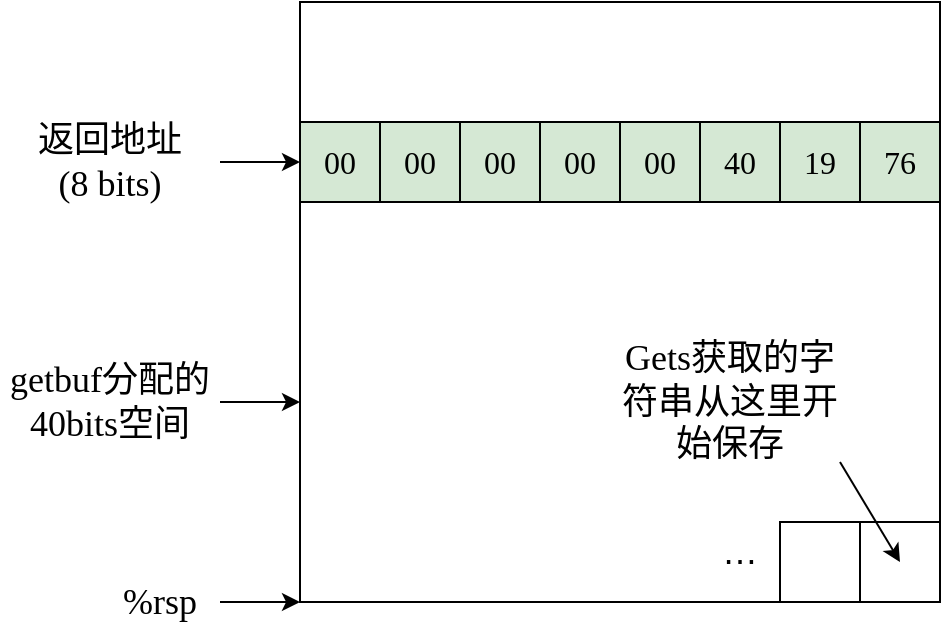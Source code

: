 <mxfile>
    <diagram id="Xdzq0T5rtHVKRT2HmKXS" name="第 1 页">
        <mxGraphModel dx="906" dy="659" grid="1" gridSize="10" guides="1" tooltips="1" connect="1" arrows="1" fold="1" page="1" pageScale="1" pageWidth="827" pageHeight="1169" math="0" shadow="0">
            <root>
                <mxCell id="0"/>
                <mxCell id="1" parent="0"/>
                <mxCell id="4" value="" style="rounded=0;whiteSpace=wrap;html=1;fontSize=16;" parent="1" vertex="1">
                    <mxGeometry x="320" y="160" width="320" height="200" as="geometry"/>
                </mxCell>
                <mxCell id="30" value="" style="rounded=0;whiteSpace=wrap;html=1;fontSize=18;labelBackgroundColor=none;labelBorderColor=none;" parent="1" vertex="1">
                    <mxGeometry x="560" y="320" width="40" height="40" as="geometry"/>
                </mxCell>
                <mxCell id="2" value="" style="rounded=0;whiteSpace=wrap;html=1;" parent="1" vertex="1">
                    <mxGeometry x="320" y="60" width="320" height="60" as="geometry"/>
                </mxCell>
                <mxCell id="3" value="&lt;div style=&quot;color: rgb(59, 59, 59); background-color: rgb(255, 255, 255); font-family: Consolas, &amp;quot;Courier New&amp;quot;, monospace; font-size: 16px; line-height: 22px;&quot;&gt;&lt;br&gt;&lt;/div&gt;" style="rounded=0;whiteSpace=wrap;html=1;" parent="1" vertex="1">
                    <mxGeometry x="320" y="120" width="320" height="40" as="geometry"/>
                </mxCell>
                <mxCell id="6" value="" style="edgeStyle=none;html=1;fontSize=18;" parent="1" source="5" target="4" edge="1">
                    <mxGeometry relative="1" as="geometry"/>
                </mxCell>
                <mxCell id="5" value="&lt;font face=&quot;JetBrains Mono&quot;&gt;getbuf&lt;/font&gt;分配的40bits空间" style="text;html=1;strokeColor=none;fillColor=none;align=center;verticalAlign=middle;whiteSpace=wrap;rounded=0;fontSize=18;fontFamily=思源黑体;" parent="1" vertex="1">
                    <mxGeometry x="170" y="245" width="110" height="30" as="geometry"/>
                </mxCell>
                <mxCell id="13" style="edgeStyle=none;html=1;exitX=1;exitY=0.5;exitDx=0;exitDy=0;entryX=0;entryY=0.5;entryDx=0;entryDy=0;fontSize=18;" parent="1" source="10" target="3" edge="1">
                    <mxGeometry relative="1" as="geometry"/>
                </mxCell>
                <mxCell id="10" value="返回地址&lt;br&gt;(8 bits)" style="text;html=1;strokeColor=none;fillColor=none;align=center;verticalAlign=middle;whiteSpace=wrap;rounded=0;fontSize=18;fontFamily=思源黑体;" parent="1" vertex="1">
                    <mxGeometry x="170" y="125" width="110" height="30" as="geometry"/>
                </mxCell>
                <mxCell id="16" style="edgeStyle=none;html=1;exitX=1;exitY=0.5;exitDx=0;exitDy=0;entryX=0;entryY=1;entryDx=0;entryDy=0;fontSize=18;" parent="1" source="15" target="4" edge="1">
                    <mxGeometry relative="1" as="geometry"/>
                </mxCell>
                <mxCell id="15" value="&lt;font&gt;%rsp&lt;/font&gt;" style="text;html=1;strokeColor=none;fillColor=none;align=center;verticalAlign=middle;whiteSpace=wrap;rounded=0;fontSize=18;fontFamily=JetBrains Mono;" parent="1" vertex="1">
                    <mxGeometry x="220" y="340" width="60" height="40" as="geometry"/>
                </mxCell>
                <mxCell id="17" value="&lt;span style=&quot;color: rgb(59, 59, 59); font-family: Consolas, &amp;quot;Courier New&amp;quot;, monospace; font-size: 16px; background-color: rgb(255, 255, 255);&quot;&gt;00&lt;/span&gt;" style="rounded=0;whiteSpace=wrap;html=1;fontSize=18;" parent="1" vertex="1">
                    <mxGeometry x="320" y="120" width="40" height="40" as="geometry"/>
                </mxCell>
                <mxCell id="18" value="&lt;span style=&quot;color: rgb(59, 59, 59); font-family: Consolas, &amp;quot;Courier New&amp;quot;, monospace; font-size: 16px; background-color: rgb(255, 255, 255);&quot;&gt;00&lt;/span&gt;" style="rounded=0;whiteSpace=wrap;html=1;fontSize=18;" parent="1" vertex="1">
                    <mxGeometry x="360" y="120" width="40" height="40" as="geometry"/>
                </mxCell>
                <mxCell id="19" value="&lt;span style=&quot;font-size: 16px;&quot;&gt;00&lt;/span&gt;" style="rounded=0;whiteSpace=wrap;html=1;fontSize=18;fillColor=#d5e8d4;strokeColor=#000000;fontColor=default;labelBackgroundColor=none;labelBorderColor=none;fontFamily=JetBrains Mono;" parent="1" vertex="1">
                    <mxGeometry x="400" y="120" width="40" height="40" as="geometry"/>
                </mxCell>
                <mxCell id="20" value="&lt;span style=&quot;font-size: 16px;&quot;&gt;00&lt;/span&gt;" style="rounded=0;whiteSpace=wrap;html=1;fontSize=18;fillColor=#d5e8d4;strokeColor=#000000;fontColor=default;labelBackgroundColor=none;labelBorderColor=none;fontFamily=JetBrains Mono;" parent="1" vertex="1">
                    <mxGeometry x="440" y="120" width="40" height="40" as="geometry"/>
                </mxCell>
                <mxCell id="21" value="&lt;font&gt;&lt;span style=&quot;font-size: 16px;&quot;&gt;00&lt;/span&gt;&lt;/font&gt;" style="rounded=0;whiteSpace=wrap;html=1;fontSize=18;fillColor=#d5e8d4;strokeColor=#000000;fontColor=default;labelBackgroundColor=none;labelBorderColor=none;fontFamily=JetBrains Mono;" parent="1" vertex="1">
                    <mxGeometry x="480" y="120" width="40" height="40" as="geometry"/>
                </mxCell>
                <mxCell id="22" value="&lt;font&gt;&lt;span style=&quot;font-size: 16px;&quot;&gt;40&lt;/span&gt;&lt;/font&gt;" style="rounded=0;whiteSpace=wrap;html=1;fontSize=18;fillColor=#d5e8d4;strokeColor=#000000;fontColor=default;labelBackgroundColor=none;labelBorderColor=none;fontFamily=JetBrains Mono;" parent="1" vertex="1">
                    <mxGeometry x="520" y="120" width="40" height="40" as="geometry"/>
                </mxCell>
                <mxCell id="23" value="&lt;font&gt;&lt;span style=&quot;font-size: 16px;&quot;&gt;19&lt;/span&gt;&lt;/font&gt;" style="rounded=0;whiteSpace=wrap;html=1;fontSize=18;fillColor=#d5e8d4;strokeColor=#000000;fontColor=default;labelBackgroundColor=none;labelBorderColor=none;fontFamily=JetBrains Mono;" parent="1" vertex="1">
                    <mxGeometry x="560" y="120" width="40" height="40" as="geometry"/>
                </mxCell>
                <mxCell id="24" value="&lt;span style=&quot;font-size: 16px;&quot;&gt;76&lt;/span&gt;" style="rounded=0;whiteSpace=wrap;html=1;fontSize=18;fillColor=#d5e8d4;strokeColor=#000000;fontColor=default;labelBackgroundColor=none;labelBorderColor=none;fontFamily=JetBrains Mono;" parent="1" vertex="1">
                    <mxGeometry x="600" y="120" width="40" height="40" as="geometry"/>
                </mxCell>
                <mxCell id="25" value="&lt;span style=&quot;font-size: 16px;&quot;&gt;00&lt;/span&gt;" style="rounded=0;whiteSpace=wrap;html=1;fontSize=18;fillColor=#d5e8d4;strokeColor=#000000;fontColor=default;labelBackgroundColor=none;labelBorderColor=none;fontFamily=JetBrains Mono;" parent="1" vertex="1">
                    <mxGeometry x="320" y="120" width="40" height="40" as="geometry"/>
                </mxCell>
                <mxCell id="26" value="&lt;span style=&quot;font-size: 16px;&quot;&gt;00&lt;/span&gt;" style="rounded=0;whiteSpace=wrap;html=1;fontSize=18;fillColor=#d5e8d4;strokeColor=#000000;fontColor=default;labelBackgroundColor=none;labelBorderColor=none;fontFamily=JetBrains Mono;" parent="1" vertex="1">
                    <mxGeometry x="360" y="120" width="40" height="40" as="geometry"/>
                </mxCell>
                <mxCell id="27" value="" style="rounded=0;whiteSpace=wrap;html=1;fontSize=18;labelBackgroundColor=none;labelBorderColor=none;" parent="1" vertex="1">
                    <mxGeometry x="600" y="320" width="40" height="40" as="geometry"/>
                </mxCell>
                <mxCell id="28" value="&lt;font face=&quot;JetBrains Mono&quot;&gt;Gets&lt;/font&gt;获取的字符串从这里开始保存" style="text;html=1;strokeColor=none;fillColor=none;align=center;verticalAlign=middle;whiteSpace=wrap;rounded=0;labelBackgroundColor=none;labelBorderColor=none;fontSize=18;fontColor=default;fontFamily=思源黑体;" parent="1" vertex="1">
                    <mxGeometry x="480" y="230" width="110" height="60" as="geometry"/>
                </mxCell>
                <mxCell id="32" value="…" style="rounded=0;whiteSpace=wrap;html=1;fontSize=18;labelBackgroundColor=none;labelBorderColor=none;strokeColor=none;" parent="1" vertex="1">
                    <mxGeometry x="525" y="320" width="30" height="30" as="geometry"/>
                </mxCell>
                <mxCell id="29" style="edgeStyle=none;html=1;exitX=1;exitY=1;exitDx=0;exitDy=0;entryX=0.5;entryY=0.5;entryDx=0;entryDy=0;entryPerimeter=0;fontSize=18;fontColor=default;" parent="1" source="28" target="27" edge="1">
                    <mxGeometry relative="1" as="geometry"/>
                </mxCell>
            </root>
        </mxGraphModel>
    </diagram>
</mxfile>